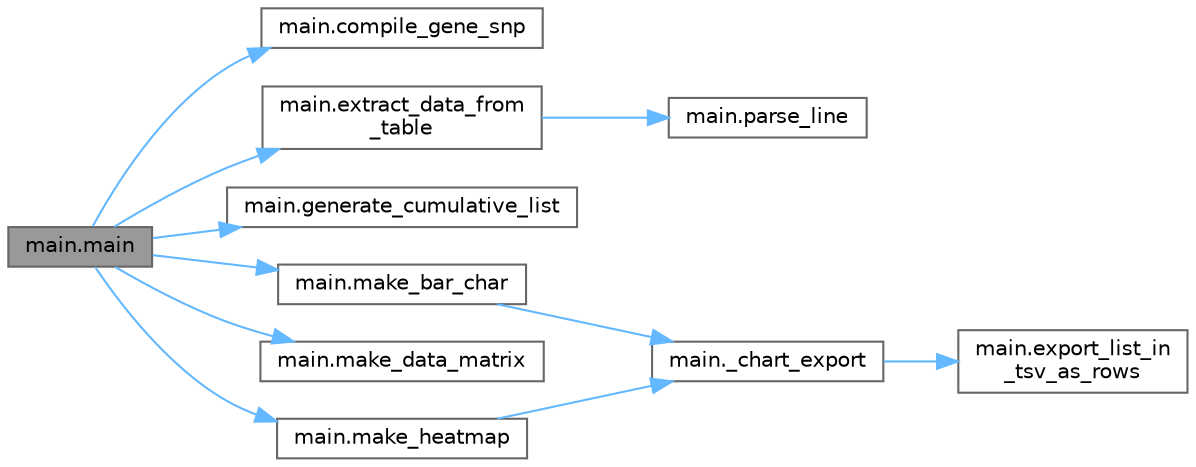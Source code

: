 digraph "main.main"
{
 // INTERACTIVE_SVG=YES
 // LATEX_PDF_SIZE
  bgcolor="transparent";
  edge [fontname=Helvetica,fontsize=10,labelfontname=Helvetica,labelfontsize=10];
  node [fontname=Helvetica,fontsize=10,shape=box,height=0.2,width=0.4];
  rankdir="LR";
  Node1 [id="Node000001",label="main.main",height=0.2,width=0.4,color="gray40", fillcolor="grey60", style="filled", fontcolor="black",tooltip="Create a number of chart related to snp analysis."];
  Node1 -> Node2 [id="edge1_Node000001_Node000002",color="steelblue1",style="solid",tooltip=" "];
  Node2 [id="Node000002",label="main.compile_gene_snp",height=0.2,width=0.4,color="grey40", fillcolor="white", style="filled",URL="$namespacemain.html#a3e18cf700ab9d2fd952018d47a1e56c0",tooltip="Extract the number of snp of all genes contained in genes_snp (snp = genes_snp 's values)."];
  Node1 -> Node3 [id="edge2_Node000001_Node000003",color="steelblue1",style="solid",tooltip=" "];
  Node3 [id="Node000003",label="main.extract_data_from\l_table",height=0.2,width=0.4,color="grey40", fillcolor="white", style="filled",URL="$namespacemain.html#a1b65d4fff3df9ec019369d05398d606c",tooltip="Read a table contained inside a flatFile (e.g."];
  Node3 -> Node4 [id="edge3_Node000003_Node000004",color="steelblue1",style="solid",tooltip=" "];
  Node4 [id="Node000004",label="main.parse_line",height=0.2,width=0.4,color="grey40", fillcolor="white", style="filled",URL="$namespacemain.html#ad8a08ec3d8fb4fca3985d0d8f3503abe",tooltip="Turn a line form a flat File with its legend and turn it into a dictionary."];
  Node1 -> Node5 [id="edge4_Node000001_Node000005",color="steelblue1",style="solid",tooltip=" "];
  Node5 [id="Node000005",label="main.generate_cumulative_list",height=0.2,width=0.4,color="grey40", fillcolor="white", style="filled",URL="$namespacemain.html#aece48910734f5ed4f5db5d156db69448",tooltip="Take a list of number and sum all values."];
  Node1 -> Node6 [id="edge5_Node000001_Node000006",color="steelblue1",style="solid",tooltip=" "];
  Node6 [id="Node000006",label="main.make_bar_char",height=0.2,width=0.4,color="grey40", fillcolor="white", style="filled",URL="$namespacemain.html#ae3ccae832bbb7632a2b9489fca0f5884",tooltip="Create a plt.bar using a bunch of argument."];
  Node6 -> Node7 [id="edge6_Node000006_Node000007",color="steelblue1",style="solid",tooltip=" "];
  Node7 [id="Node000007",label="main._chart_export",height=0.2,width=0.4,color="grey40", fillcolor="white", style="filled",URL="$namespacemain.html#a6a231276ee1bc9876db29e9dcfddd6e6",tooltip="Export the current chart."];
  Node7 -> Node8 [id="edge7_Node000007_Node000008",color="steelblue1",style="solid",tooltip=" "];
  Node8 [id="Node000008",label="main.export_list_in\l_tsv_as_rows",height=0.2,width=0.4,color="grey40", fillcolor="white", style="filled",URL="$namespacemain.html#a2b641de878012988c94ae4f7158ba0e9",tooltip="Accept a number of list that represent rows of a tab and turn it intoo a tsv (flat file)."];
  Node1 -> Node9 [id="edge8_Node000001_Node000009",color="steelblue1",style="solid",tooltip=" "];
  Node9 [id="Node000009",label="main.make_data_matrix",height=0.2,width=0.4,color="grey40", fillcolor="white", style="filled",URL="$namespacemain.html#abb29a4a963ae42acc9497c7bf327fe4b",tooltip="Use a compiled dict from compile_gene_snp to create a matrix of value."];
  Node1 -> Node10 [id="edge9_Node000001_Node000010",color="steelblue1",style="solid",tooltip=" "];
  Node10 [id="Node000010",label="main.make_heatmap",height=0.2,width=0.4,color="grey40", fillcolor="white", style="filled",URL="$namespacemain.html#a5250a33e231d4b33d2106c71709384cf",tooltip="Create a heatmap using a bunch of argument."];
  Node10 -> Node7 [id="edge10_Node000010_Node000007",color="steelblue1",style="solid",tooltip=" "];
}
